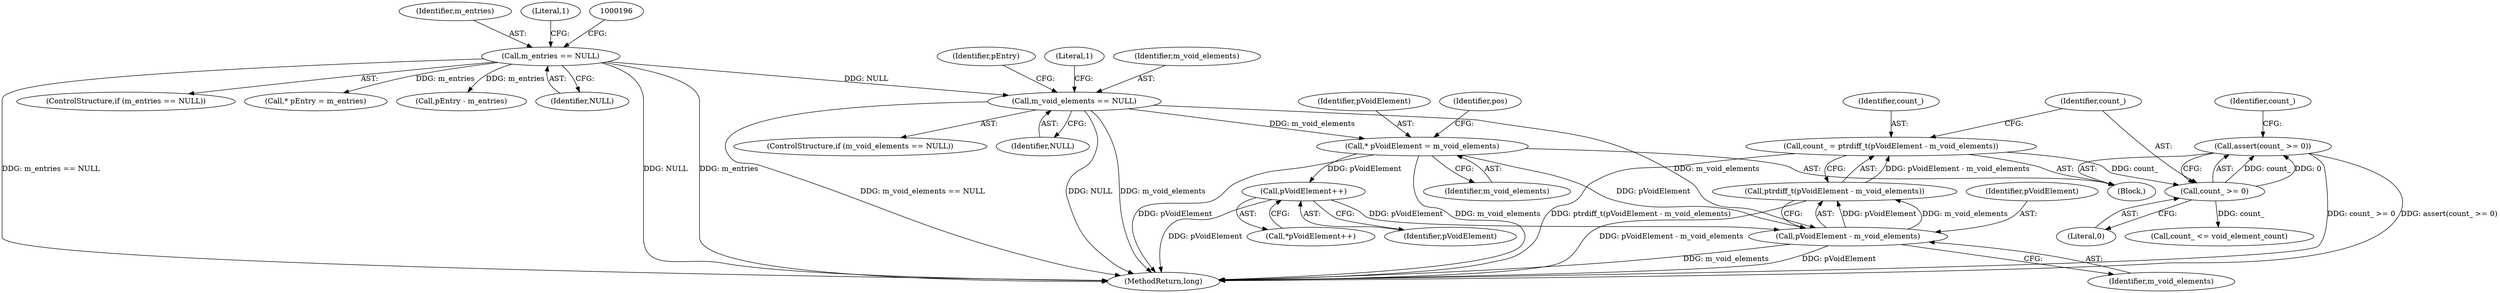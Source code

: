digraph "0_Android_cc274e2abe8b2a6698a5c47d8aa4bb45f1f9538d_34@API" {
"1000343" [label="(Call,assert(count_ >= 0))"];
"1000344" [label="(Call,count_ >= 0)"];
"1000337" [label="(Call,count_ = ptrdiff_t(pVoidElement - m_void_elements))"];
"1000339" [label="(Call,ptrdiff_t(pVoidElement - m_void_elements))"];
"1000340" [label="(Call,pVoidElement - m_void_elements)"];
"1000286" [label="(Call,pVoidElement++)"];
"1000212" [label="(Call,* pVoidElement = m_void_elements)"];
"1000201" [label="(Call,m_void_elements == NULL)"];
"1000189" [label="(Call,m_entries == NULL)"];
"1000209" [label="(Identifier,pEntry)"];
"1000190" [label="(Identifier,m_entries)"];
"1000338" [label="(Identifier,count_)"];
"1000194" [label="(Literal,1)"];
"1000348" [label="(Call,count_ <= void_element_count)"];
"1000321" [label="(Call,pEntry - m_entries)"];
"1000285" [label="(Call,*pVoidElement++)"];
"1000200" [label="(ControlStructure,if (m_void_elements == NULL))"];
"1000343" [label="(Call,assert(count_ >= 0))"];
"1000342" [label="(Identifier,m_void_elements)"];
"1000286" [label="(Call,pVoidElement++)"];
"1000203" [label="(Identifier,NULL)"];
"1000212" [label="(Call,* pVoidElement = m_void_elements)"];
"1000337" [label="(Call,count_ = ptrdiff_t(pVoidElement - m_void_elements))"];
"1000191" [label="(Identifier,NULL)"];
"1000344" [label="(Call,count_ >= 0)"];
"1000214" [label="(Identifier,m_void_elements)"];
"1000341" [label="(Identifier,pVoidElement)"];
"1000345" [label="(Identifier,count_)"];
"1000201" [label="(Call,m_void_elements == NULL)"];
"1000189" [label="(Call,m_entries == NULL)"];
"1000213" [label="(Identifier,pVoidElement)"];
"1000358" [label="(MethodReturn,long)"];
"1000346" [label="(Literal,0)"];
"1000206" [label="(Literal,1)"];
"1000349" [label="(Identifier,count_)"];
"1000109" [label="(Block,)"];
"1000287" [label="(Identifier,pVoidElement)"];
"1000340" [label="(Call,pVoidElement - m_void_elements)"];
"1000188" [label="(ControlStructure,if (m_entries == NULL))"];
"1000216" [label="(Identifier,pos)"];
"1000208" [label="(Call,* pEntry = m_entries)"];
"1000202" [label="(Identifier,m_void_elements)"];
"1000339" [label="(Call,ptrdiff_t(pVoidElement - m_void_elements))"];
"1000343" -> "1000109"  [label="AST: "];
"1000343" -> "1000344"  [label="CFG: "];
"1000344" -> "1000343"  [label="AST: "];
"1000349" -> "1000343"  [label="CFG: "];
"1000343" -> "1000358"  [label="DDG: count_ >= 0"];
"1000343" -> "1000358"  [label="DDG: assert(count_ >= 0)"];
"1000344" -> "1000343"  [label="DDG: count_"];
"1000344" -> "1000343"  [label="DDG: 0"];
"1000344" -> "1000346"  [label="CFG: "];
"1000345" -> "1000344"  [label="AST: "];
"1000346" -> "1000344"  [label="AST: "];
"1000337" -> "1000344"  [label="DDG: count_"];
"1000344" -> "1000348"  [label="DDG: count_"];
"1000337" -> "1000109"  [label="AST: "];
"1000337" -> "1000339"  [label="CFG: "];
"1000338" -> "1000337"  [label="AST: "];
"1000339" -> "1000337"  [label="AST: "];
"1000345" -> "1000337"  [label="CFG: "];
"1000337" -> "1000358"  [label="DDG: ptrdiff_t(pVoidElement - m_void_elements)"];
"1000339" -> "1000337"  [label="DDG: pVoidElement - m_void_elements"];
"1000339" -> "1000340"  [label="CFG: "];
"1000340" -> "1000339"  [label="AST: "];
"1000339" -> "1000358"  [label="DDG: pVoidElement - m_void_elements"];
"1000340" -> "1000339"  [label="DDG: pVoidElement"];
"1000340" -> "1000339"  [label="DDG: m_void_elements"];
"1000340" -> "1000342"  [label="CFG: "];
"1000341" -> "1000340"  [label="AST: "];
"1000342" -> "1000340"  [label="AST: "];
"1000340" -> "1000358"  [label="DDG: m_void_elements"];
"1000340" -> "1000358"  [label="DDG: pVoidElement"];
"1000286" -> "1000340"  [label="DDG: pVoidElement"];
"1000212" -> "1000340"  [label="DDG: pVoidElement"];
"1000201" -> "1000340"  [label="DDG: m_void_elements"];
"1000286" -> "1000285"  [label="AST: "];
"1000286" -> "1000287"  [label="CFG: "];
"1000287" -> "1000286"  [label="AST: "];
"1000285" -> "1000286"  [label="CFG: "];
"1000286" -> "1000358"  [label="DDG: pVoidElement"];
"1000212" -> "1000286"  [label="DDG: pVoidElement"];
"1000212" -> "1000109"  [label="AST: "];
"1000212" -> "1000214"  [label="CFG: "];
"1000213" -> "1000212"  [label="AST: "];
"1000214" -> "1000212"  [label="AST: "];
"1000216" -> "1000212"  [label="CFG: "];
"1000212" -> "1000358"  [label="DDG: m_void_elements"];
"1000212" -> "1000358"  [label="DDG: pVoidElement"];
"1000201" -> "1000212"  [label="DDG: m_void_elements"];
"1000201" -> "1000200"  [label="AST: "];
"1000201" -> "1000203"  [label="CFG: "];
"1000202" -> "1000201"  [label="AST: "];
"1000203" -> "1000201"  [label="AST: "];
"1000206" -> "1000201"  [label="CFG: "];
"1000209" -> "1000201"  [label="CFG: "];
"1000201" -> "1000358"  [label="DDG: m_void_elements == NULL"];
"1000201" -> "1000358"  [label="DDG: NULL"];
"1000201" -> "1000358"  [label="DDG: m_void_elements"];
"1000189" -> "1000201"  [label="DDG: NULL"];
"1000189" -> "1000188"  [label="AST: "];
"1000189" -> "1000191"  [label="CFG: "];
"1000190" -> "1000189"  [label="AST: "];
"1000191" -> "1000189"  [label="AST: "];
"1000194" -> "1000189"  [label="CFG: "];
"1000196" -> "1000189"  [label="CFG: "];
"1000189" -> "1000358"  [label="DDG: m_entries"];
"1000189" -> "1000358"  [label="DDG: m_entries == NULL"];
"1000189" -> "1000358"  [label="DDG: NULL"];
"1000189" -> "1000208"  [label="DDG: m_entries"];
"1000189" -> "1000321"  [label="DDG: m_entries"];
}
